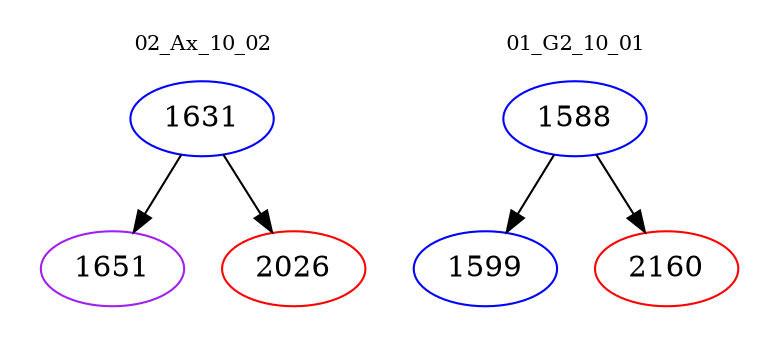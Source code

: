 digraph{
subgraph cluster_0 {
color = white
label = "02_Ax_10_02";
fontsize=10;
T0_1631 [label="1631", color="blue"]
T0_1631 -> T0_1651 [color="black"]
T0_1651 [label="1651", color="purple"]
T0_1631 -> T0_2026 [color="black"]
T0_2026 [label="2026", color="red"]
}
subgraph cluster_1 {
color = white
label = "01_G2_10_01";
fontsize=10;
T1_1588 [label="1588", color="blue"]
T1_1588 -> T1_1599 [color="black"]
T1_1599 [label="1599", color="blue"]
T1_1588 -> T1_2160 [color="black"]
T1_2160 [label="2160", color="red"]
}
}
